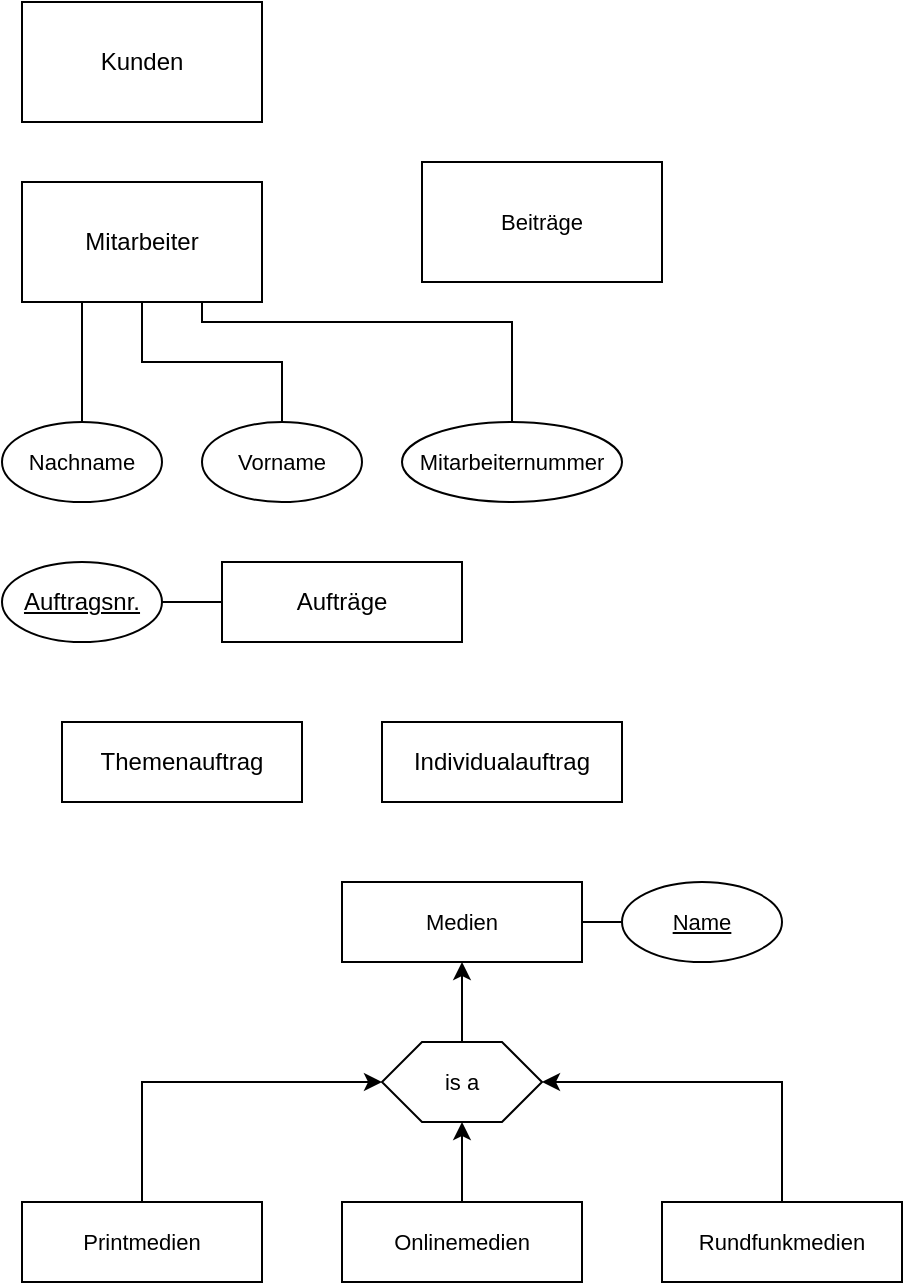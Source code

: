 <mxfile version="24.0.6" type="github">
  <diagram id="R2lEEEUBdFMjLlhIrx00" name="Page-1">
    <mxGraphModel dx="487" dy="874" grid="1" gridSize="10" guides="1" tooltips="1" connect="1" arrows="1" fold="1" page="1" pageScale="1" pageWidth="850" pageHeight="1100" math="0" shadow="0" extFonts="Permanent Marker^https://fonts.googleapis.com/css?family=Permanent+Marker">
      <root>
        <mxCell id="0" />
        <mxCell id="1" parent="0" />
        <mxCell id="dbGuKbld1zOQUl9azatZ-1" value="Kunden" style="rounded=0;whiteSpace=wrap;html=1;" vertex="1" parent="1">
          <mxGeometry x="40" y="40" width="120" height="60" as="geometry" />
        </mxCell>
        <mxCell id="dbGuKbld1zOQUl9azatZ-2" value="Mitarbeiter" style="rounded=0;whiteSpace=wrap;html=1;" vertex="1" parent="1">
          <mxGeometry x="40" y="130" width="120" height="60" as="geometry" />
        </mxCell>
        <mxCell id="dbGuKbld1zOQUl9azatZ-3" value="Aufträge" style="rounded=0;whiteSpace=wrap;html=1;" vertex="1" parent="1">
          <mxGeometry x="140" y="320" width="120" height="40" as="geometry" />
        </mxCell>
        <mxCell id="dbGuKbld1zOQUl9azatZ-4" value="Themenauftrag" style="rounded=0;whiteSpace=wrap;html=1;" vertex="1" parent="1">
          <mxGeometry x="60" y="400" width="120" height="40" as="geometry" />
        </mxCell>
        <mxCell id="dbGuKbld1zOQUl9azatZ-5" value="Individualauftrag" style="rounded=0;whiteSpace=wrap;html=1;" vertex="1" parent="1">
          <mxGeometry x="220" y="400" width="120" height="40" as="geometry" />
        </mxCell>
        <mxCell id="dbGuKbld1zOQUl9azatZ-7" style="edgeStyle=orthogonalEdgeStyle;rounded=0;orthogonalLoop=1;jettySize=auto;html=1;endArrow=none;endFill=0;" edge="1" parent="1" source="dbGuKbld1zOQUl9azatZ-6" target="dbGuKbld1zOQUl9azatZ-3">
          <mxGeometry relative="1" as="geometry" />
        </mxCell>
        <mxCell id="dbGuKbld1zOQUl9azatZ-6" value="&lt;u&gt;Auftragsnr.&lt;/u&gt;" style="ellipse;whiteSpace=wrap;html=1;" vertex="1" parent="1">
          <mxGeometry x="30" y="320" width="80" height="40" as="geometry" />
        </mxCell>
        <mxCell id="dbGuKbld1zOQUl9azatZ-8" value="Medien" style="rounded=0;whiteSpace=wrap;html=1;fontFamily=Helvetica;fontSize=11;fontColor=default;labelBackgroundColor=default;" vertex="1" parent="1">
          <mxGeometry x="200" y="480" width="120" height="40" as="geometry" />
        </mxCell>
        <mxCell id="dbGuKbld1zOQUl9azatZ-9" value="Beiträge" style="rounded=0;whiteSpace=wrap;html=1;fontFamily=Helvetica;fontSize=11;fontColor=default;labelBackgroundColor=default;" vertex="1" parent="1">
          <mxGeometry x="240" y="120" width="120" height="60" as="geometry" />
        </mxCell>
        <mxCell id="dbGuKbld1zOQUl9azatZ-12" style="edgeStyle=orthogonalEdgeStyle;rounded=0;orthogonalLoop=1;jettySize=auto;html=1;entryX=0.25;entryY=1;entryDx=0;entryDy=0;strokeColor=default;align=center;verticalAlign=middle;fontFamily=Helvetica;fontSize=11;fontColor=default;labelBackgroundColor=default;endArrow=none;endFill=0;" edge="1" parent="1" source="dbGuKbld1zOQUl9azatZ-10" target="dbGuKbld1zOQUl9azatZ-2">
          <mxGeometry relative="1" as="geometry" />
        </mxCell>
        <mxCell id="dbGuKbld1zOQUl9azatZ-10" value="Nachname" style="ellipse;whiteSpace=wrap;html=1;fontFamily=Helvetica;fontSize=11;fontColor=default;labelBackgroundColor=default;" vertex="1" parent="1">
          <mxGeometry x="30" y="250" width="80" height="40" as="geometry" />
        </mxCell>
        <mxCell id="dbGuKbld1zOQUl9azatZ-13" style="edgeStyle=orthogonalEdgeStyle;rounded=0;orthogonalLoop=1;jettySize=auto;html=1;entryX=0.5;entryY=1;entryDx=0;entryDy=0;strokeColor=default;align=center;verticalAlign=middle;fontFamily=Helvetica;fontSize=11;fontColor=default;labelBackgroundColor=default;endArrow=none;endFill=0;" edge="1" parent="1" source="dbGuKbld1zOQUl9azatZ-11" target="dbGuKbld1zOQUl9azatZ-2">
          <mxGeometry relative="1" as="geometry" />
        </mxCell>
        <mxCell id="dbGuKbld1zOQUl9azatZ-11" value="Vorname" style="ellipse;whiteSpace=wrap;html=1;fontFamily=Helvetica;fontSize=11;fontColor=default;labelBackgroundColor=default;" vertex="1" parent="1">
          <mxGeometry x="130" y="250" width="80" height="40" as="geometry" />
        </mxCell>
        <mxCell id="dbGuKbld1zOQUl9azatZ-16" style="edgeStyle=orthogonalEdgeStyle;rounded=0;orthogonalLoop=1;jettySize=auto;html=1;entryX=0.75;entryY=1;entryDx=0;entryDy=0;strokeColor=default;align=center;verticalAlign=middle;fontFamily=Helvetica;fontSize=11;fontColor=default;labelBackgroundColor=default;endArrow=none;endFill=0;" edge="1" parent="1" source="dbGuKbld1zOQUl9azatZ-14" target="dbGuKbld1zOQUl9azatZ-2">
          <mxGeometry relative="1" as="geometry">
            <Array as="points">
              <mxPoint x="285" y="200" />
              <mxPoint x="130" y="200" />
            </Array>
          </mxGeometry>
        </mxCell>
        <mxCell id="dbGuKbld1zOQUl9azatZ-14" value="Mitarbeiternummer" style="ellipse;whiteSpace=wrap;html=1;fontFamily=Helvetica;fontSize=11;fontColor=default;labelBackgroundColor=default;" vertex="1" parent="1">
          <mxGeometry x="230" y="250" width="110" height="40" as="geometry" />
        </mxCell>
        <mxCell id="dbGuKbld1zOQUl9azatZ-18" style="edgeStyle=orthogonalEdgeStyle;rounded=0;orthogonalLoop=1;jettySize=auto;html=1;entryX=1;entryY=0.25;entryDx=0;entryDy=0;strokeColor=default;align=center;verticalAlign=middle;fontFamily=Helvetica;fontSize=11;fontColor=default;labelBackgroundColor=default;endArrow=none;endFill=0;" edge="1" parent="1" source="dbGuKbld1zOQUl9azatZ-17" target="dbGuKbld1zOQUl9azatZ-8">
          <mxGeometry relative="1" as="geometry" />
        </mxCell>
        <mxCell id="dbGuKbld1zOQUl9azatZ-17" value="&lt;u&gt;Name&lt;/u&gt;" style="ellipse;whiteSpace=wrap;html=1;fontFamily=Helvetica;fontSize=11;fontColor=default;labelBackgroundColor=default;" vertex="1" parent="1">
          <mxGeometry x="340" y="480" width="80" height="40" as="geometry" />
        </mxCell>
        <mxCell id="dbGuKbld1zOQUl9azatZ-27" style="edgeStyle=orthogonalEdgeStyle;rounded=0;orthogonalLoop=1;jettySize=auto;html=1;strokeColor=default;align=center;verticalAlign=middle;fontFamily=Helvetica;fontSize=11;fontColor=default;labelBackgroundColor=default;endArrow=classic;endFill=1;entryX=0;entryY=0.5;entryDx=0;entryDy=0;" edge="1" parent="1" source="dbGuKbld1zOQUl9azatZ-20" target="dbGuKbld1zOQUl9azatZ-23">
          <mxGeometry relative="1" as="geometry">
            <mxPoint x="100" y="580" as="targetPoint" />
            <Array as="points">
              <mxPoint x="100" y="580" />
            </Array>
          </mxGeometry>
        </mxCell>
        <mxCell id="dbGuKbld1zOQUl9azatZ-20" value="Printmedien" style="rounded=0;whiteSpace=wrap;html=1;fontFamily=Helvetica;fontSize=11;fontColor=default;labelBackgroundColor=default;" vertex="1" parent="1">
          <mxGeometry x="40" y="640" width="120" height="40" as="geometry" />
        </mxCell>
        <mxCell id="dbGuKbld1zOQUl9azatZ-28" style="edgeStyle=orthogonalEdgeStyle;rounded=0;orthogonalLoop=1;jettySize=auto;html=1;entryX=0.5;entryY=1;entryDx=0;entryDy=0;strokeColor=default;align=center;verticalAlign=middle;fontFamily=Helvetica;fontSize=11;fontColor=default;labelBackgroundColor=default;endArrow=classic;endFill=1;" edge="1" parent="1" source="dbGuKbld1zOQUl9azatZ-21" target="dbGuKbld1zOQUl9azatZ-23">
          <mxGeometry relative="1" as="geometry" />
        </mxCell>
        <mxCell id="dbGuKbld1zOQUl9azatZ-21" value="Onlinemedien" style="rounded=0;whiteSpace=wrap;html=1;fontFamily=Helvetica;fontSize=11;fontColor=default;labelBackgroundColor=default;" vertex="1" parent="1">
          <mxGeometry x="200" y="640" width="120" height="40" as="geometry" />
        </mxCell>
        <mxCell id="dbGuKbld1zOQUl9azatZ-29" style="edgeStyle=orthogonalEdgeStyle;rounded=0;orthogonalLoop=1;jettySize=auto;html=1;entryX=1;entryY=0.5;entryDx=0;entryDy=0;strokeColor=default;align=center;verticalAlign=middle;fontFamily=Helvetica;fontSize=11;fontColor=default;labelBackgroundColor=default;endArrow=classic;endFill=1;" edge="1" parent="1" source="dbGuKbld1zOQUl9azatZ-22" target="dbGuKbld1zOQUl9azatZ-23">
          <mxGeometry relative="1" as="geometry">
            <Array as="points">
              <mxPoint x="420" y="580" />
            </Array>
          </mxGeometry>
        </mxCell>
        <mxCell id="dbGuKbld1zOQUl9azatZ-22" value="Rundfunkmedien" style="rounded=0;whiteSpace=wrap;html=1;fontFamily=Helvetica;fontSize=11;fontColor=default;labelBackgroundColor=default;" vertex="1" parent="1">
          <mxGeometry x="360" y="640" width="120" height="40" as="geometry" />
        </mxCell>
        <mxCell id="dbGuKbld1zOQUl9azatZ-24" style="edgeStyle=orthogonalEdgeStyle;rounded=0;orthogonalLoop=1;jettySize=auto;html=1;entryX=0.5;entryY=1;entryDx=0;entryDy=0;strokeColor=default;align=center;verticalAlign=middle;fontFamily=Helvetica;fontSize=11;fontColor=default;labelBackgroundColor=default;endArrow=classic;endFill=1;" edge="1" parent="1" source="dbGuKbld1zOQUl9azatZ-23" target="dbGuKbld1zOQUl9azatZ-8">
          <mxGeometry relative="1" as="geometry" />
        </mxCell>
        <mxCell id="dbGuKbld1zOQUl9azatZ-23" value="is a" style="shape=hexagon;perimeter=hexagonPerimeter2;whiteSpace=wrap;html=1;fixedSize=1;fontFamily=Helvetica;fontSize=11;fontColor=default;labelBackgroundColor=default;" vertex="1" parent="1">
          <mxGeometry x="220" y="560" width="80" height="40" as="geometry" />
        </mxCell>
      </root>
    </mxGraphModel>
  </diagram>
</mxfile>
